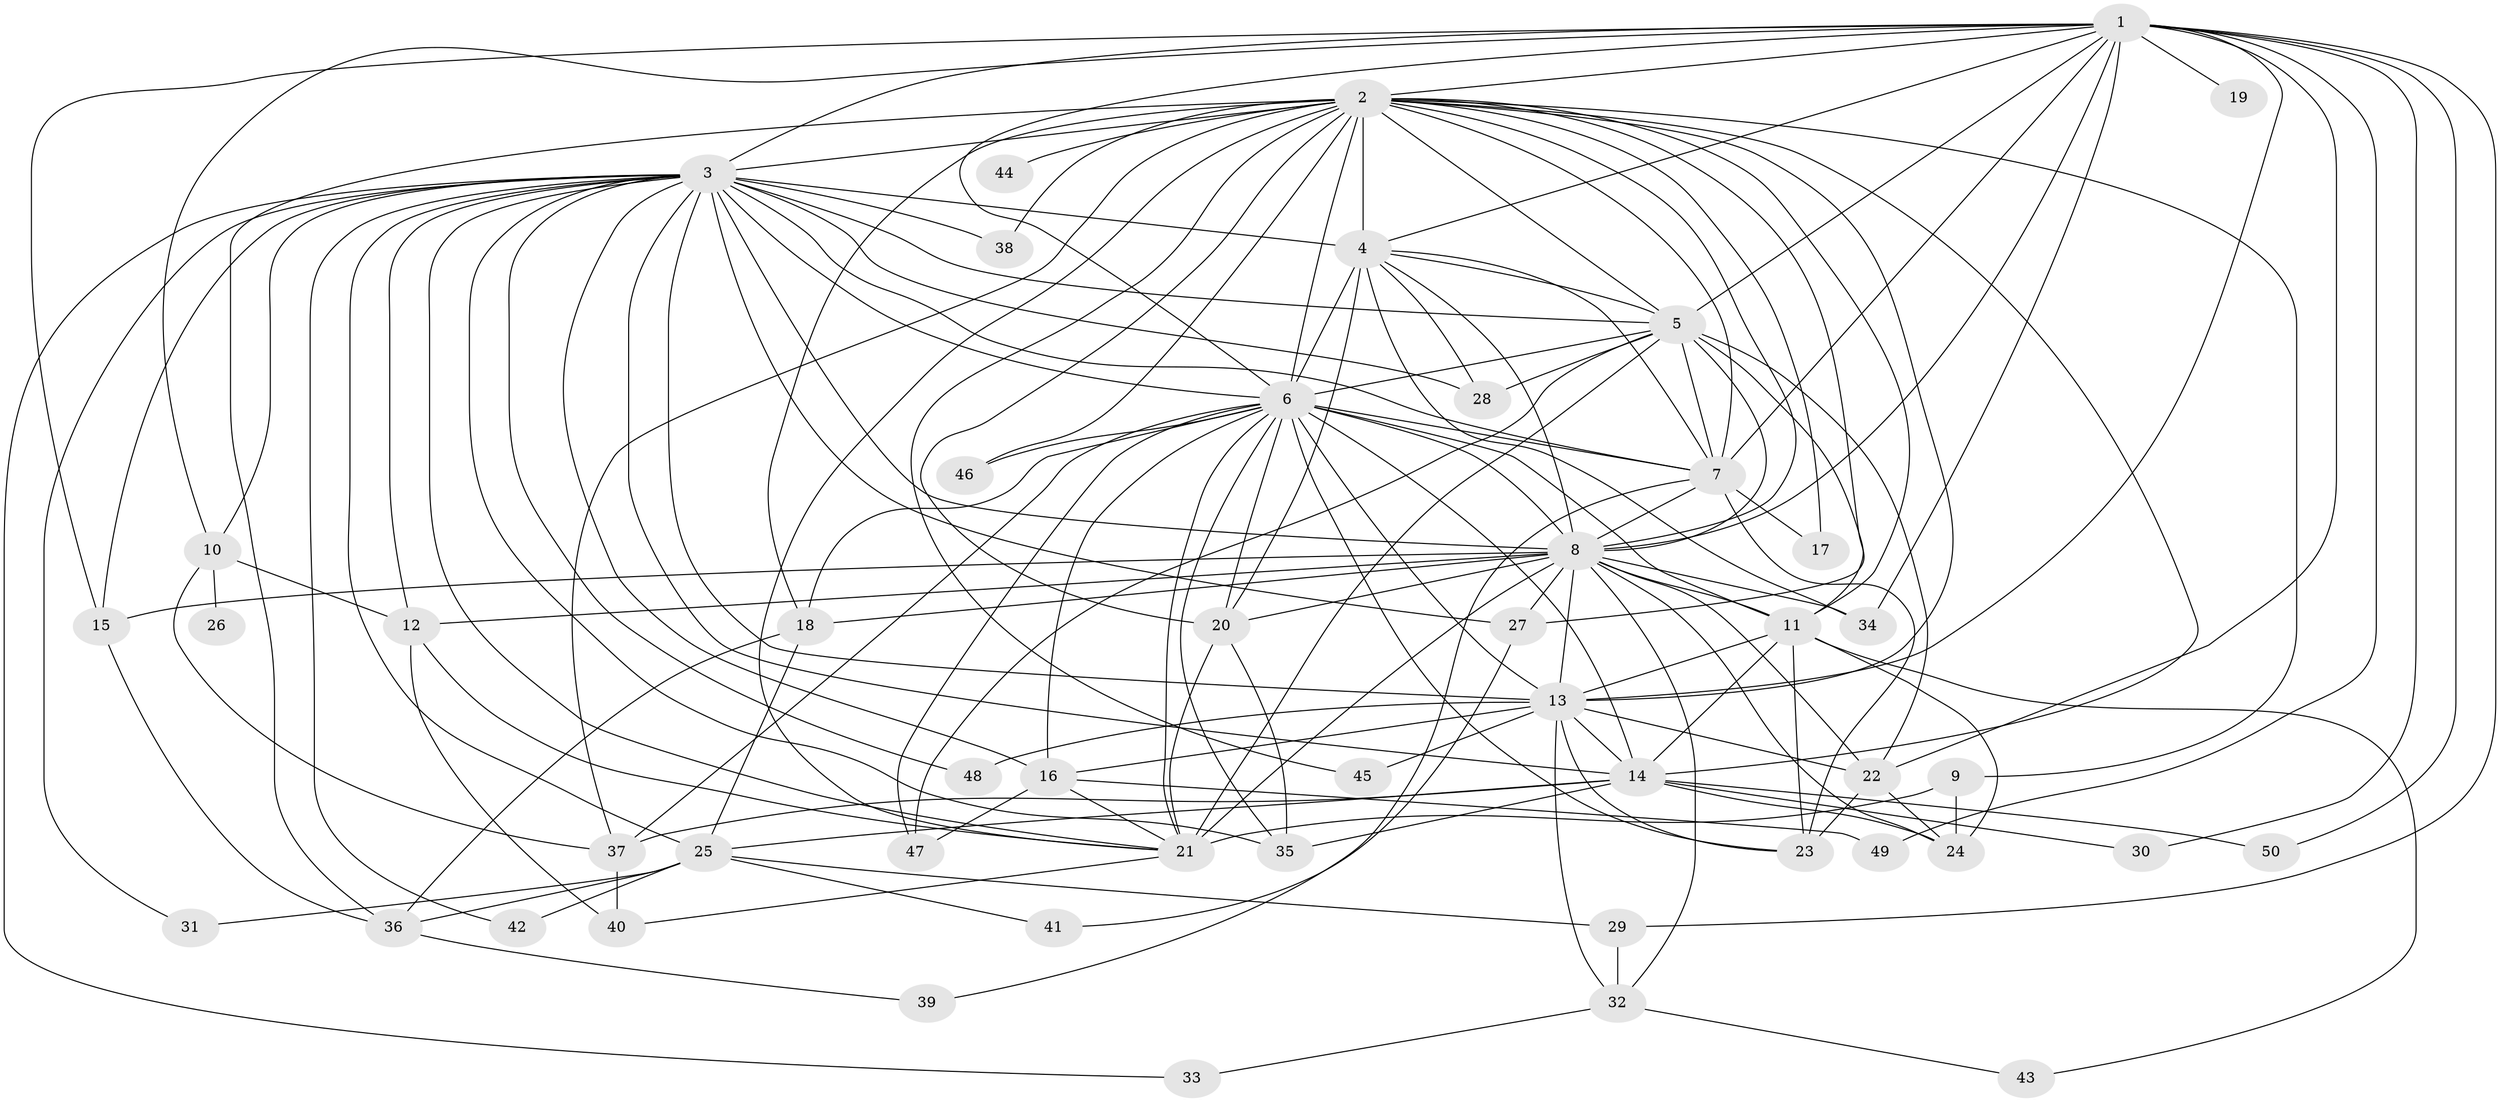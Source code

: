 // original degree distribution, {21: 0.008130081300813009, 31: 0.008130081300813009, 30: 0.008130081300813009, 23: 0.016260162601626018, 16: 0.008130081300813009, 27: 0.008130081300813009, 15: 0.008130081300813009, 17: 0.008130081300813009, 25: 0.008130081300813009, 4: 0.04065040650406504, 7: 0.008130081300813009, 8: 0.024390243902439025, 2: 0.5853658536585366, 3: 0.17886178861788618, 5: 0.056910569105691054, 6: 0.024390243902439025}
// Generated by graph-tools (version 1.1) at 2025/49/03/04/25 22:49:49]
// undirected, 50 vertices, 151 edges
graph export_dot {
  node [color=gray90,style=filled];
  1;
  2;
  3;
  4;
  5;
  6;
  7;
  8;
  9;
  10;
  11;
  12;
  13;
  14;
  15;
  16;
  17;
  18;
  19;
  20;
  21;
  22;
  23;
  24;
  25;
  26;
  27;
  28;
  29;
  30;
  31;
  32;
  33;
  34;
  35;
  36;
  37;
  38;
  39;
  40;
  41;
  42;
  43;
  44;
  45;
  46;
  47;
  48;
  49;
  50;
  1 -- 2 [weight=1.0];
  1 -- 3 [weight=1.0];
  1 -- 4 [weight=1.0];
  1 -- 5 [weight=2.0];
  1 -- 6 [weight=1.0];
  1 -- 7 [weight=2.0];
  1 -- 8 [weight=2.0];
  1 -- 10 [weight=1.0];
  1 -- 13 [weight=1.0];
  1 -- 15 [weight=1.0];
  1 -- 19 [weight=1.0];
  1 -- 22 [weight=1.0];
  1 -- 29 [weight=1.0];
  1 -- 30 [weight=1.0];
  1 -- 34 [weight=1.0];
  1 -- 49 [weight=1.0];
  1 -- 50 [weight=1.0];
  2 -- 3 [weight=1.0];
  2 -- 4 [weight=2.0];
  2 -- 5 [weight=2.0];
  2 -- 6 [weight=3.0];
  2 -- 7 [weight=1.0];
  2 -- 8 [weight=2.0];
  2 -- 9 [weight=2.0];
  2 -- 11 [weight=1.0];
  2 -- 13 [weight=1.0];
  2 -- 14 [weight=1.0];
  2 -- 17 [weight=2.0];
  2 -- 18 [weight=1.0];
  2 -- 20 [weight=1.0];
  2 -- 21 [weight=1.0];
  2 -- 27 [weight=1.0];
  2 -- 36 [weight=1.0];
  2 -- 37 [weight=1.0];
  2 -- 38 [weight=1.0];
  2 -- 44 [weight=1.0];
  2 -- 45 [weight=1.0];
  2 -- 46 [weight=1.0];
  3 -- 4 [weight=1.0];
  3 -- 5 [weight=2.0];
  3 -- 6 [weight=2.0];
  3 -- 7 [weight=1.0];
  3 -- 8 [weight=3.0];
  3 -- 10 [weight=1.0];
  3 -- 12 [weight=1.0];
  3 -- 13 [weight=1.0];
  3 -- 14 [weight=1.0];
  3 -- 15 [weight=1.0];
  3 -- 16 [weight=1.0];
  3 -- 21 [weight=1.0];
  3 -- 25 [weight=1.0];
  3 -- 27 [weight=1.0];
  3 -- 28 [weight=1.0];
  3 -- 31 [weight=1.0];
  3 -- 33 [weight=1.0];
  3 -- 35 [weight=1.0];
  3 -- 38 [weight=1.0];
  3 -- 42 [weight=1.0];
  3 -- 48 [weight=1.0];
  4 -- 5 [weight=2.0];
  4 -- 6 [weight=10.0];
  4 -- 7 [weight=2.0];
  4 -- 8 [weight=2.0];
  4 -- 20 [weight=1.0];
  4 -- 28 [weight=1.0];
  4 -- 34 [weight=1.0];
  5 -- 6 [weight=2.0];
  5 -- 7 [weight=3.0];
  5 -- 8 [weight=4.0];
  5 -- 11 [weight=1.0];
  5 -- 21 [weight=6.0];
  5 -- 22 [weight=1.0];
  5 -- 28 [weight=2.0];
  5 -- 47 [weight=2.0];
  6 -- 7 [weight=1.0];
  6 -- 8 [weight=4.0];
  6 -- 11 [weight=1.0];
  6 -- 13 [weight=3.0];
  6 -- 14 [weight=9.0];
  6 -- 16 [weight=1.0];
  6 -- 18 [weight=1.0];
  6 -- 20 [weight=1.0];
  6 -- 21 [weight=1.0];
  6 -- 23 [weight=1.0];
  6 -- 35 [weight=1.0];
  6 -- 37 [weight=1.0];
  6 -- 46 [weight=1.0];
  6 -- 47 [weight=1.0];
  7 -- 8 [weight=2.0];
  7 -- 17 [weight=1.0];
  7 -- 23 [weight=1.0];
  7 -- 39 [weight=1.0];
  8 -- 11 [weight=1.0];
  8 -- 12 [weight=4.0];
  8 -- 13 [weight=10.0];
  8 -- 15 [weight=1.0];
  8 -- 18 [weight=2.0];
  8 -- 20 [weight=1.0];
  8 -- 21 [weight=1.0];
  8 -- 22 [weight=1.0];
  8 -- 24 [weight=1.0];
  8 -- 27 [weight=1.0];
  8 -- 32 [weight=1.0];
  8 -- 34 [weight=1.0];
  9 -- 21 [weight=1.0];
  9 -- 24 [weight=2.0];
  10 -- 12 [weight=2.0];
  10 -- 26 [weight=1.0];
  10 -- 37 [weight=1.0];
  11 -- 13 [weight=1.0];
  11 -- 14 [weight=1.0];
  11 -- 23 [weight=1.0];
  11 -- 24 [weight=1.0];
  11 -- 43 [weight=1.0];
  12 -- 21 [weight=1.0];
  12 -- 40 [weight=1.0];
  13 -- 14 [weight=1.0];
  13 -- 16 [weight=1.0];
  13 -- 22 [weight=1.0];
  13 -- 23 [weight=2.0];
  13 -- 32 [weight=1.0];
  13 -- 45 [weight=1.0];
  13 -- 48 [weight=1.0];
  14 -- 24 [weight=1.0];
  14 -- 25 [weight=1.0];
  14 -- 30 [weight=1.0];
  14 -- 35 [weight=1.0];
  14 -- 37 [weight=1.0];
  14 -- 50 [weight=1.0];
  15 -- 36 [weight=1.0];
  16 -- 21 [weight=1.0];
  16 -- 47 [weight=2.0];
  16 -- 49 [weight=1.0];
  18 -- 25 [weight=1.0];
  18 -- 36 [weight=1.0];
  20 -- 21 [weight=1.0];
  20 -- 35 [weight=1.0];
  21 -- 40 [weight=1.0];
  22 -- 23 [weight=6.0];
  22 -- 24 [weight=1.0];
  25 -- 29 [weight=1.0];
  25 -- 31 [weight=1.0];
  25 -- 36 [weight=1.0];
  25 -- 41 [weight=1.0];
  25 -- 42 [weight=1.0];
  27 -- 41 [weight=1.0];
  29 -- 32 [weight=1.0];
  32 -- 33 [weight=1.0];
  32 -- 43 [weight=1.0];
  36 -- 39 [weight=1.0];
  37 -- 40 [weight=1.0];
}
